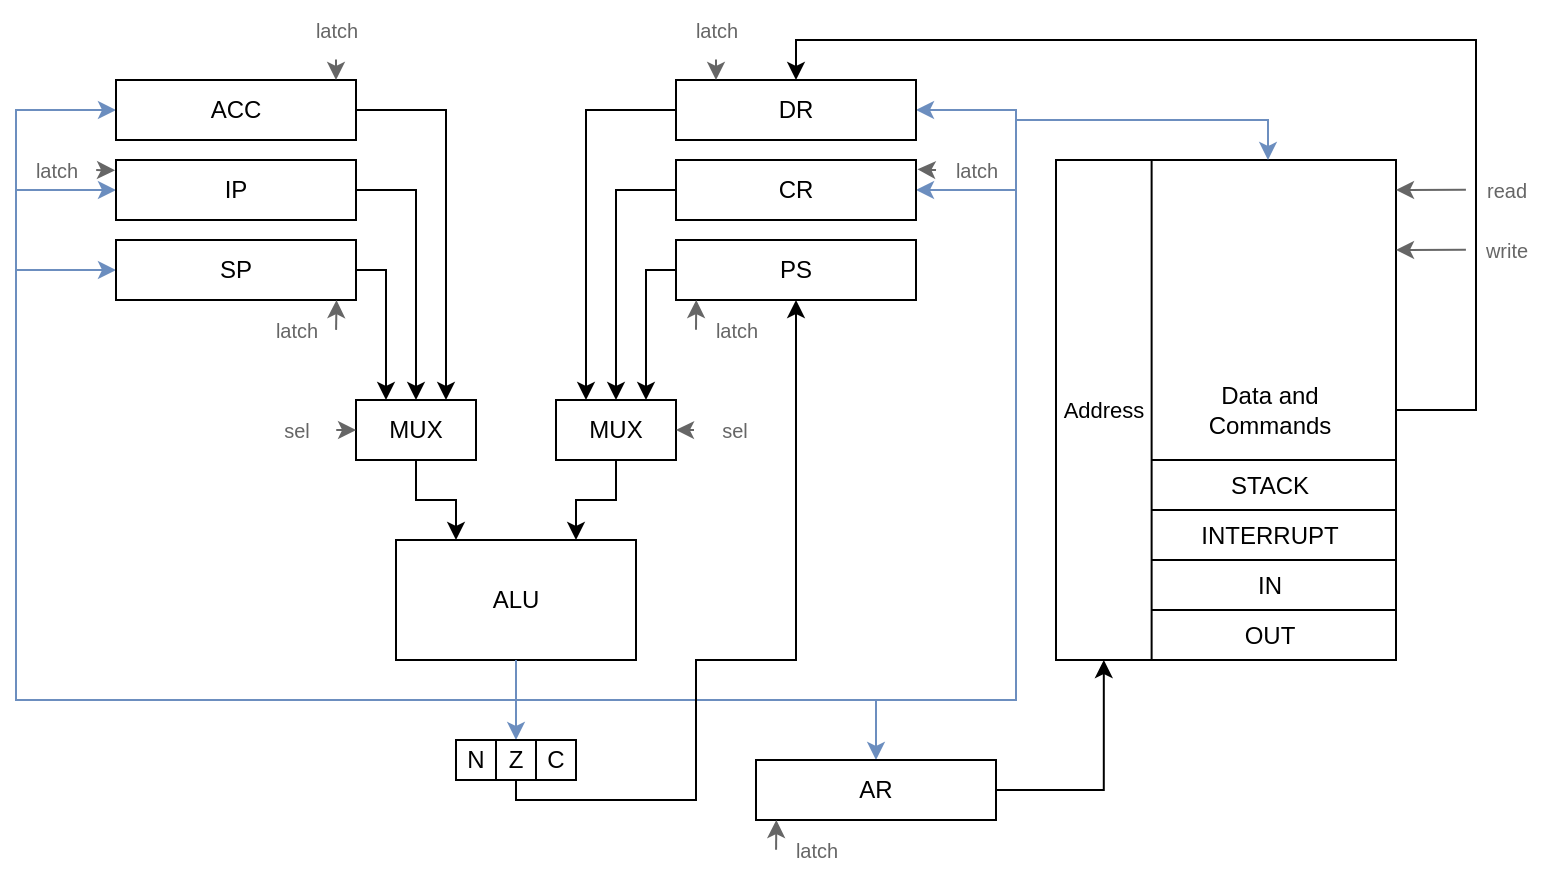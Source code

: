 <mxfile version="24.2.5" type="device">
  <diagram name="Page-1" id="nYb2lsMFF0q6Eh0Rql9e">
    <mxGraphModel dx="722" dy="441" grid="1" gridSize="10" guides="1" tooltips="1" connect="1" arrows="1" fold="1" page="1" pageScale="1" pageWidth="850" pageHeight="1100" math="0" shadow="0">
      <root>
        <mxCell id="0" />
        <mxCell id="1" parent="0" />
        <mxCell id="itecUeD8ZefJjj82JyJs-27" style="edgeStyle=orthogonalEdgeStyle;rounded=0;orthogonalLoop=1;jettySize=auto;html=1;entryX=0.5;entryY=0;entryDx=0;entryDy=0;fillColor=#dae8fc;strokeColor=#6c8ebf;" edge="1" parent="1" source="itecUeD8ZefJjj82JyJs-1" target="itecUeD8ZefJjj82JyJs-22">
          <mxGeometry relative="1" as="geometry" />
        </mxCell>
        <mxCell id="itecUeD8ZefJjj82JyJs-28" style="edgeStyle=orthogonalEdgeStyle;rounded=0;orthogonalLoop=1;jettySize=auto;html=1;entryX=1;entryY=0.5;entryDx=0;entryDy=0;fillColor=#dae8fc;strokeColor=#6c8ebf;" edge="1" parent="1" source="itecUeD8ZefJjj82JyJs-1" target="itecUeD8ZefJjj82JyJs-18">
          <mxGeometry relative="1" as="geometry">
            <mxPoint x="520" y="50" as="targetPoint" />
            <Array as="points">
              <mxPoint x="280" y="350" />
              <mxPoint x="530" y="350" />
              <mxPoint x="530" y="55" />
            </Array>
          </mxGeometry>
        </mxCell>
        <mxCell id="itecUeD8ZefJjj82JyJs-29" style="edgeStyle=orthogonalEdgeStyle;rounded=0;orthogonalLoop=1;jettySize=auto;html=1;entryX=0;entryY=0.5;entryDx=0;entryDy=0;fillColor=#dae8fc;strokeColor=#6c8ebf;" edge="1" parent="1" source="itecUeD8ZefJjj82JyJs-1" target="itecUeD8ZefJjj82JyJs-14">
          <mxGeometry relative="1" as="geometry">
            <mxPoint x="40" y="100" as="targetPoint" />
            <Array as="points">
              <mxPoint x="280" y="350" />
              <mxPoint x="30" y="350" />
              <mxPoint x="30" y="55" />
            </Array>
          </mxGeometry>
        </mxCell>
        <mxCell id="itecUeD8ZefJjj82JyJs-36" style="edgeStyle=orthogonalEdgeStyle;rounded=0;orthogonalLoop=1;jettySize=auto;html=1;entryX=0;entryY=0.5;entryDx=0;entryDy=0;fillColor=#dae8fc;strokeColor=#6c8ebf;" edge="1" parent="1" source="itecUeD8ZefJjj82JyJs-1" target="itecUeD8ZefJjj82JyJs-15">
          <mxGeometry relative="1" as="geometry">
            <Array as="points">
              <mxPoint x="280" y="350" />
              <mxPoint x="30" y="350" />
              <mxPoint x="30" y="95" />
            </Array>
          </mxGeometry>
        </mxCell>
        <mxCell id="itecUeD8ZefJjj82JyJs-37" style="edgeStyle=orthogonalEdgeStyle;rounded=0;orthogonalLoop=1;jettySize=auto;html=1;entryX=0;entryY=0.5;entryDx=0;entryDy=0;fillColor=#dae8fc;strokeColor=#6c8ebf;" edge="1" parent="1" source="itecUeD8ZefJjj82JyJs-1" target="itecUeD8ZefJjj82JyJs-16">
          <mxGeometry relative="1" as="geometry">
            <Array as="points">
              <mxPoint x="280" y="350" />
              <mxPoint x="30" y="350" />
              <mxPoint x="30" y="135" />
            </Array>
          </mxGeometry>
        </mxCell>
        <mxCell id="itecUeD8ZefJjj82JyJs-38" style="edgeStyle=orthogonalEdgeStyle;rounded=0;orthogonalLoop=1;jettySize=auto;html=1;entryX=1;entryY=0.5;entryDx=0;entryDy=0;fillColor=#dae8fc;strokeColor=#6c8ebf;" edge="1" parent="1" source="itecUeD8ZefJjj82JyJs-1" target="itecUeD8ZefJjj82JyJs-19">
          <mxGeometry relative="1" as="geometry">
            <Array as="points">
              <mxPoint x="280" y="350" />
              <mxPoint x="530" y="350" />
              <mxPoint x="530" y="95" />
            </Array>
          </mxGeometry>
        </mxCell>
        <mxCell id="itecUeD8ZefJjj82JyJs-40" style="edgeStyle=orthogonalEdgeStyle;rounded=0;orthogonalLoop=1;jettySize=auto;html=1;entryX=0.5;entryY=0;entryDx=0;entryDy=0;fillColor=#dae8fc;strokeColor=#6c8ebf;" edge="1" parent="1" source="itecUeD8ZefJjj82JyJs-1" target="itecUeD8ZefJjj82JyJs-17">
          <mxGeometry relative="1" as="geometry">
            <Array as="points">
              <mxPoint x="280" y="350" />
              <mxPoint x="460" y="350" />
            </Array>
          </mxGeometry>
        </mxCell>
        <mxCell id="itecUeD8ZefJjj82JyJs-1" value="ALU" style="rounded=0;whiteSpace=wrap;html=1;" vertex="1" parent="1">
          <mxGeometry x="220" y="270" width="120" height="60" as="geometry" />
        </mxCell>
        <mxCell id="itecUeD8ZefJjj82JyJs-4" style="edgeStyle=orthogonalEdgeStyle;rounded=0;orthogonalLoop=1;jettySize=auto;html=1;entryX=0.25;entryY=0;entryDx=0;entryDy=0;" edge="1" parent="1" source="itecUeD8ZefJjj82JyJs-2" target="itecUeD8ZefJjj82JyJs-1">
          <mxGeometry relative="1" as="geometry" />
        </mxCell>
        <mxCell id="itecUeD8ZefJjj82JyJs-2" value="MUX" style="rounded=0;whiteSpace=wrap;html=1;" vertex="1" parent="1">
          <mxGeometry x="200" y="200" width="60" height="30" as="geometry" />
        </mxCell>
        <mxCell id="itecUeD8ZefJjj82JyJs-5" style="edgeStyle=orthogonalEdgeStyle;rounded=0;orthogonalLoop=1;jettySize=auto;html=1;entryX=0.75;entryY=0;entryDx=0;entryDy=0;" edge="1" parent="1" source="itecUeD8ZefJjj82JyJs-3" target="itecUeD8ZefJjj82JyJs-1">
          <mxGeometry relative="1" as="geometry" />
        </mxCell>
        <mxCell id="itecUeD8ZefJjj82JyJs-3" value="MUX" style="rounded=0;whiteSpace=wrap;html=1;" vertex="1" parent="1">
          <mxGeometry x="300" y="200" width="60" height="30" as="geometry" />
        </mxCell>
        <mxCell id="itecUeD8ZefJjj82JyJs-13" value="" style="group" vertex="1" connectable="0" parent="1">
          <mxGeometry x="550" y="80" width="170" height="250" as="geometry" />
        </mxCell>
        <mxCell id="itecUeD8ZefJjj82JyJs-7" value="Data and&lt;div&gt;Commands&lt;/div&gt;" style="rounded=0;whiteSpace=wrap;html=1;" vertex="1" parent="itecUeD8ZefJjj82JyJs-13">
          <mxGeometry x="42.5" width="127.5" height="250" as="geometry" />
        </mxCell>
        <mxCell id="itecUeD8ZefJjj82JyJs-8" value="OUT" style="rounded=0;whiteSpace=wrap;html=1;" vertex="1" parent="itecUeD8ZefJjj82JyJs-13">
          <mxGeometry x="42.5" y="225" width="127.5" height="25" as="geometry" />
        </mxCell>
        <mxCell id="itecUeD8ZefJjj82JyJs-9" value="IN" style="rounded=0;whiteSpace=wrap;html=1;" vertex="1" parent="itecUeD8ZefJjj82JyJs-13">
          <mxGeometry x="42.5" y="200" width="127.5" height="25" as="geometry" />
        </mxCell>
        <mxCell id="itecUeD8ZefJjj82JyJs-10" value="STACK" style="rounded=0;whiteSpace=wrap;html=1;" vertex="1" parent="itecUeD8ZefJjj82JyJs-13">
          <mxGeometry x="42.5" y="150" width="127.5" height="25" as="geometry" />
        </mxCell>
        <mxCell id="itecUeD8ZefJjj82JyJs-11" value="INTERRUPT" style="rounded=0;whiteSpace=wrap;html=1;" vertex="1" parent="itecUeD8ZefJjj82JyJs-13">
          <mxGeometry x="42.5" y="175" width="127.5" height="25" as="geometry" />
        </mxCell>
        <mxCell id="itecUeD8ZefJjj82JyJs-12" value="&lt;font style=&quot;font-size: 11px;&quot;&gt;Address&lt;/font&gt;" style="rounded=0;whiteSpace=wrap;html=1;" vertex="1" parent="itecUeD8ZefJjj82JyJs-13">
          <mxGeometry width="47.812" height="250" as="geometry" />
        </mxCell>
        <mxCell id="itecUeD8ZefJjj82JyJs-35" style="edgeStyle=orthogonalEdgeStyle;rounded=0;orthogonalLoop=1;jettySize=auto;html=1;entryX=0.75;entryY=0;entryDx=0;entryDy=0;" edge="1" parent="1" source="itecUeD8ZefJjj82JyJs-14" target="itecUeD8ZefJjj82JyJs-2">
          <mxGeometry relative="1" as="geometry">
            <Array as="points">
              <mxPoint x="245" y="55" />
            </Array>
          </mxGeometry>
        </mxCell>
        <mxCell id="itecUeD8ZefJjj82JyJs-14" value="ACC" style="rounded=0;whiteSpace=wrap;html=1;" vertex="1" parent="1">
          <mxGeometry x="80" y="40" width="120" height="30" as="geometry" />
        </mxCell>
        <mxCell id="itecUeD8ZefJjj82JyJs-34" style="edgeStyle=orthogonalEdgeStyle;rounded=0;orthogonalLoop=1;jettySize=auto;html=1;entryX=0.5;entryY=0;entryDx=0;entryDy=0;" edge="1" parent="1" source="itecUeD8ZefJjj82JyJs-15" target="itecUeD8ZefJjj82JyJs-2">
          <mxGeometry relative="1" as="geometry">
            <Array as="points">
              <mxPoint x="230" y="95" />
            </Array>
          </mxGeometry>
        </mxCell>
        <mxCell id="itecUeD8ZefJjj82JyJs-15" value="IP" style="rounded=0;whiteSpace=wrap;html=1;" vertex="1" parent="1">
          <mxGeometry x="80" y="80" width="120" height="30" as="geometry" />
        </mxCell>
        <mxCell id="itecUeD8ZefJjj82JyJs-33" style="edgeStyle=orthogonalEdgeStyle;rounded=0;orthogonalLoop=1;jettySize=auto;html=1;entryX=0.25;entryY=0;entryDx=0;entryDy=0;" edge="1" parent="1" source="itecUeD8ZefJjj82JyJs-16" target="itecUeD8ZefJjj82JyJs-2">
          <mxGeometry relative="1" as="geometry">
            <Array as="points">
              <mxPoint x="215" y="135" />
            </Array>
          </mxGeometry>
        </mxCell>
        <mxCell id="itecUeD8ZefJjj82JyJs-16" value="SP" style="rounded=0;whiteSpace=wrap;html=1;" vertex="1" parent="1">
          <mxGeometry x="80" y="120" width="120" height="30" as="geometry" />
        </mxCell>
        <mxCell id="itecUeD8ZefJjj82JyJs-24" style="edgeStyle=orthogonalEdgeStyle;rounded=0;orthogonalLoop=1;jettySize=auto;html=1;entryX=0.5;entryY=1;entryDx=0;entryDy=0;" edge="1" parent="1" source="itecUeD8ZefJjj82JyJs-17" target="itecUeD8ZefJjj82JyJs-12">
          <mxGeometry relative="1" as="geometry">
            <mxPoint x="580" y="370" as="targetPoint" />
            <Array as="points">
              <mxPoint x="574" y="395" />
            </Array>
          </mxGeometry>
        </mxCell>
        <mxCell id="itecUeD8ZefJjj82JyJs-17" value="AR" style="rounded=0;whiteSpace=wrap;html=1;" vertex="1" parent="1">
          <mxGeometry x="400" y="380" width="120" height="30" as="geometry" />
        </mxCell>
        <mxCell id="itecUeD8ZefJjj82JyJs-30" style="edgeStyle=orthogonalEdgeStyle;rounded=0;orthogonalLoop=1;jettySize=auto;html=1;entryX=0.25;entryY=0;entryDx=0;entryDy=0;" edge="1" parent="1" source="itecUeD8ZefJjj82JyJs-18" target="itecUeD8ZefJjj82JyJs-3">
          <mxGeometry relative="1" as="geometry">
            <Array as="points">
              <mxPoint x="315" y="55" />
            </Array>
          </mxGeometry>
        </mxCell>
        <mxCell id="itecUeD8ZefJjj82JyJs-41" style="edgeStyle=orthogonalEdgeStyle;rounded=0;orthogonalLoop=1;jettySize=auto;html=1;exitX=0.5;exitY=1;exitDx=0;exitDy=0;fillColor=#dae8fc;strokeColor=#6c8ebf;entryX=0.5;entryY=0;entryDx=0;entryDy=0;" edge="1" parent="1" source="itecUeD8ZefJjj82JyJs-1" target="itecUeD8ZefJjj82JyJs-7">
          <mxGeometry relative="1" as="geometry">
            <mxPoint x="630" y="70" as="targetPoint" />
            <Array as="points">
              <mxPoint x="280" y="350" />
              <mxPoint x="530" y="350" />
              <mxPoint x="530" y="60" />
              <mxPoint x="656" y="60" />
              <mxPoint x="656" y="80" />
            </Array>
          </mxGeometry>
        </mxCell>
        <mxCell id="itecUeD8ZefJjj82JyJs-18" value="DR" style="rounded=0;whiteSpace=wrap;html=1;" vertex="1" parent="1">
          <mxGeometry x="360" y="40" width="120" height="30" as="geometry" />
        </mxCell>
        <mxCell id="itecUeD8ZefJjj82JyJs-31" style="edgeStyle=orthogonalEdgeStyle;rounded=0;orthogonalLoop=1;jettySize=auto;html=1;entryX=0.5;entryY=0;entryDx=0;entryDy=0;" edge="1" parent="1" source="itecUeD8ZefJjj82JyJs-19" target="itecUeD8ZefJjj82JyJs-3">
          <mxGeometry relative="1" as="geometry">
            <Array as="points">
              <mxPoint x="330" y="95" />
            </Array>
          </mxGeometry>
        </mxCell>
        <mxCell id="itecUeD8ZefJjj82JyJs-19" value="CR" style="rounded=0;whiteSpace=wrap;html=1;" vertex="1" parent="1">
          <mxGeometry x="360" y="80" width="120" height="30" as="geometry" />
        </mxCell>
        <mxCell id="itecUeD8ZefJjj82JyJs-32" style="edgeStyle=orthogonalEdgeStyle;rounded=0;orthogonalLoop=1;jettySize=auto;html=1;entryX=0.75;entryY=0;entryDx=0;entryDy=0;" edge="1" parent="1" source="itecUeD8ZefJjj82JyJs-20" target="itecUeD8ZefJjj82JyJs-3">
          <mxGeometry relative="1" as="geometry">
            <Array as="points">
              <mxPoint x="345" y="135" />
            </Array>
          </mxGeometry>
        </mxCell>
        <mxCell id="itecUeD8ZefJjj82JyJs-20" value="PS" style="rounded=0;whiteSpace=wrap;html=1;" vertex="1" parent="1">
          <mxGeometry x="360" y="120" width="120" height="30" as="geometry" />
        </mxCell>
        <mxCell id="itecUeD8ZefJjj82JyJs-25" value="" style="group" vertex="1" connectable="0" parent="1">
          <mxGeometry x="250" y="370" width="60" height="20" as="geometry" />
        </mxCell>
        <mxCell id="itecUeD8ZefJjj82JyJs-21" value="N" style="rounded=0;whiteSpace=wrap;html=1;" vertex="1" parent="itecUeD8ZefJjj82JyJs-25">
          <mxGeometry width="20" height="20" as="geometry" />
        </mxCell>
        <mxCell id="itecUeD8ZefJjj82JyJs-22" value="Z" style="rounded=0;whiteSpace=wrap;html=1;" vertex="1" parent="itecUeD8ZefJjj82JyJs-25">
          <mxGeometry x="20" width="20" height="20" as="geometry" />
        </mxCell>
        <mxCell id="itecUeD8ZefJjj82JyJs-23" value="C" style="rounded=0;whiteSpace=wrap;html=1;" vertex="1" parent="itecUeD8ZefJjj82JyJs-25">
          <mxGeometry x="40" width="20" height="20" as="geometry" />
        </mxCell>
        <mxCell id="itecUeD8ZefJjj82JyJs-43" style="edgeStyle=orthogonalEdgeStyle;rounded=0;orthogonalLoop=1;jettySize=auto;html=1;entryX=0.5;entryY=1;entryDx=0;entryDy=0;" edge="1" parent="1" source="itecUeD8ZefJjj82JyJs-22" target="itecUeD8ZefJjj82JyJs-20">
          <mxGeometry relative="1" as="geometry">
            <Array as="points">
              <mxPoint x="280" y="400" />
              <mxPoint x="370" y="400" />
              <mxPoint x="370" y="330" />
              <mxPoint x="420" y="330" />
            </Array>
          </mxGeometry>
        </mxCell>
        <mxCell id="itecUeD8ZefJjj82JyJs-44" style="edgeStyle=orthogonalEdgeStyle;rounded=0;orthogonalLoop=1;jettySize=auto;html=1;entryX=0.5;entryY=0;entryDx=0;entryDy=0;" edge="1" parent="1" source="itecUeD8ZefJjj82JyJs-7" target="itecUeD8ZefJjj82JyJs-18">
          <mxGeometry relative="1" as="geometry">
            <Array as="points">
              <mxPoint x="760" y="205" />
              <mxPoint x="760" y="20" />
              <mxPoint x="420" y="20" />
            </Array>
          </mxGeometry>
        </mxCell>
        <mxCell id="itecUeD8ZefJjj82JyJs-49" value="" style="group" vertex="1" connectable="0" parent="1">
          <mxGeometry x="720" y="80" width="80" height="30" as="geometry" />
        </mxCell>
        <mxCell id="itecUeD8ZefJjj82JyJs-45" value="" style="endArrow=classic;html=1;rounded=0;strokeColor=#666666;exitX=-0.001;exitY=0.495;exitDx=0;exitDy=0;exitPerimeter=0;" edge="1" parent="itecUeD8ZefJjj82JyJs-49" source="itecUeD8ZefJjj82JyJs-46">
          <mxGeometry width="50" height="50" relative="1" as="geometry">
            <mxPoint y="-10" as="sourcePoint" />
            <mxPoint y="15" as="targetPoint" />
          </mxGeometry>
        </mxCell>
        <mxCell id="itecUeD8ZefJjj82JyJs-46" value="&lt;font style=&quot;font-size: 10px;&quot;&gt;read&lt;/font&gt;" style="text;html=1;align=center;verticalAlign=middle;resizable=0;points=[];autosize=1;strokeColor=none;fillColor=none;fontColor=#666666;" vertex="1" parent="itecUeD8ZefJjj82JyJs-49">
          <mxGeometry x="35" width="40" height="30" as="geometry" />
        </mxCell>
        <mxCell id="itecUeD8ZefJjj82JyJs-50" value="" style="endArrow=classic;html=1;rounded=0;strokeColor=#666666;exitX=-0.001;exitY=0.495;exitDx=0;exitDy=0;exitPerimeter=0;" edge="1" parent="1" source="itecUeD8ZefJjj82JyJs-51">
          <mxGeometry width="50" height="50" relative="1" as="geometry">
            <mxPoint x="720" y="100" as="sourcePoint" />
            <mxPoint x="720" y="125" as="targetPoint" />
          </mxGeometry>
        </mxCell>
        <mxCell id="itecUeD8ZefJjj82JyJs-51" value="&lt;font style=&quot;font-size: 10px;&quot;&gt;write&lt;/font&gt;" style="text;html=1;align=center;verticalAlign=middle;resizable=0;points=[];autosize=1;strokeColor=none;fillColor=none;fontColor=#666666;" vertex="1" parent="1">
          <mxGeometry x="755" y="110" width="40" height="30" as="geometry" />
        </mxCell>
        <mxCell id="itecUeD8ZefJjj82JyJs-54" value="" style="endArrow=classic;html=1;rounded=0;strokeColor=#666666;exitX=-0.001;exitY=0.495;exitDx=0;exitDy=0;exitPerimeter=0;entryX=0.834;entryY=1.021;entryDx=0;entryDy=0;entryPerimeter=0;" edge="1" parent="1" source="itecUeD8ZefJjj82JyJs-55">
          <mxGeometry width="50" height="50" relative="1" as="geometry">
            <mxPoint x="335.04" y="139.37" as="sourcePoint" />
            <mxPoint x="370.12" y="150" as="targetPoint" />
          </mxGeometry>
        </mxCell>
        <mxCell id="itecUeD8ZefJjj82JyJs-55" value="&lt;font style=&quot;font-size: 10px;&quot;&gt;latch&lt;/font&gt;" style="text;html=1;align=center;verticalAlign=middle;resizable=0;points=[];autosize=1;strokeColor=none;fillColor=none;fontColor=#666666;" vertex="1" parent="1">
          <mxGeometry x="370.04" y="150" width="40" height="30" as="geometry" />
        </mxCell>
        <mxCell id="itecUeD8ZefJjj82JyJs-64" value="" style="endArrow=classic;html=1;rounded=0;strokeColor=#666666;exitX=1;exitY=0.498;exitDx=0;exitDy=0;exitPerimeter=0;entryX=0.919;entryY=1.002;entryDx=0;entryDy=0;entryPerimeter=0;" edge="1" parent="1" source="itecUeD8ZefJjj82JyJs-65" target="itecUeD8ZefJjj82JyJs-16">
          <mxGeometry width="50" height="50" relative="1" as="geometry">
            <mxPoint x="115.04" y="139.37" as="sourcePoint" />
            <mxPoint x="150.12" y="150" as="targetPoint" />
          </mxGeometry>
        </mxCell>
        <mxCell id="itecUeD8ZefJjj82JyJs-65" value="&lt;font style=&quot;font-size: 10px;&quot;&gt;latch&lt;/font&gt;" style="text;html=1;align=center;verticalAlign=middle;resizable=0;points=[];autosize=1;strokeColor=none;fillColor=none;fontColor=#666666;" vertex="1" parent="1">
          <mxGeometry x="150.04" y="150" width="40" height="30" as="geometry" />
        </mxCell>
        <mxCell id="itecUeD8ZefJjj82JyJs-66" value="" style="endArrow=classic;html=1;rounded=0;strokeColor=#666666;exitX=1.002;exitY=0.501;exitDx=0;exitDy=0;exitPerimeter=0;entryX=-0.004;entryY=0.172;entryDx=0;entryDy=0;entryPerimeter=0;" edge="1" parent="1" source="itecUeD8ZefJjj82JyJs-67" target="itecUeD8ZefJjj82JyJs-15">
          <mxGeometry width="50" height="50" relative="1" as="geometry">
            <mxPoint x="195.04" y="50" as="sourcePoint" />
            <mxPoint x="200" y="85" as="targetPoint" />
          </mxGeometry>
        </mxCell>
        <mxCell id="itecUeD8ZefJjj82JyJs-67" value="&lt;font style=&quot;font-size: 10px;&quot;&gt;latch&lt;/font&gt;" style="text;html=1;align=center;verticalAlign=middle;resizable=0;points=[];autosize=1;strokeColor=none;fillColor=none;fontColor=#666666;" vertex="1" parent="1">
          <mxGeometry x="30" y="70" width="40" height="30" as="geometry" />
        </mxCell>
        <mxCell id="itecUeD8ZefJjj82JyJs-70" value="" style="endArrow=classic;html=1;rounded=0;strokeColor=#666666;exitX=0.5;exitY=0.991;exitDx=0;exitDy=0;exitPerimeter=0;" edge="1" parent="1" source="itecUeD8ZefJjj82JyJs-71">
          <mxGeometry width="50" height="50" relative="1" as="geometry">
            <mxPoint x="155.04" y="-20" as="sourcePoint" />
            <mxPoint x="190" y="40" as="targetPoint" />
          </mxGeometry>
        </mxCell>
        <mxCell id="itecUeD8ZefJjj82JyJs-71" value="&lt;font style=&quot;font-size: 10px;&quot;&gt;latch&lt;/font&gt;" style="text;html=1;align=center;verticalAlign=middle;resizable=0;points=[];autosize=1;strokeColor=none;fillColor=none;fontColor=#666666;" vertex="1" parent="1">
          <mxGeometry x="170" width="40" height="30" as="geometry" />
        </mxCell>
        <mxCell id="itecUeD8ZefJjj82JyJs-75" value="" style="endArrow=classic;html=1;rounded=0;strokeColor=#666666;exitX=0.5;exitY=0.991;exitDx=0;exitDy=0;exitPerimeter=0;" edge="1" parent="1" source="itecUeD8ZefJjj82JyJs-76">
          <mxGeometry width="50" height="50" relative="1" as="geometry">
            <mxPoint x="345.04" y="-20" as="sourcePoint" />
            <mxPoint x="380" y="40" as="targetPoint" />
          </mxGeometry>
        </mxCell>
        <mxCell id="itecUeD8ZefJjj82JyJs-76" value="&lt;font style=&quot;font-size: 10px;&quot;&gt;latch&lt;/font&gt;" style="text;html=1;align=center;verticalAlign=middle;resizable=0;points=[];autosize=1;strokeColor=none;fillColor=none;fontColor=#666666;" vertex="1" parent="1">
          <mxGeometry x="360" width="40" height="30" as="geometry" />
        </mxCell>
        <mxCell id="itecUeD8ZefJjj82JyJs-77" value="" style="endArrow=classic;html=1;rounded=0;strokeColor=#666666;exitX=0;exitY=0.502;exitDx=0;exitDy=0;exitPerimeter=0;entryX=1.006;entryY=0.156;entryDx=0;entryDy=0;entryPerimeter=0;" edge="1" parent="1" source="itecUeD8ZefJjj82JyJs-78" target="itecUeD8ZefJjj82JyJs-19">
          <mxGeometry width="50" height="50" relative="1" as="geometry">
            <mxPoint x="475.04" y="50" as="sourcePoint" />
            <mxPoint x="510" y="110" as="targetPoint" />
          </mxGeometry>
        </mxCell>
        <mxCell id="itecUeD8ZefJjj82JyJs-78" value="&lt;font style=&quot;font-size: 10px;&quot;&gt;latch&lt;/font&gt;" style="text;html=1;align=center;verticalAlign=middle;resizable=0;points=[];autosize=1;strokeColor=none;fillColor=none;fontColor=#666666;" vertex="1" parent="1">
          <mxGeometry x="490" y="70" width="40" height="30" as="geometry" />
        </mxCell>
        <mxCell id="itecUeD8ZefJjj82JyJs-79" value="" style="endArrow=classic;html=1;rounded=0;strokeColor=#666666;exitX=-0.001;exitY=0.495;exitDx=0;exitDy=0;exitPerimeter=0;entryX=0.834;entryY=1.021;entryDx=0;entryDy=0;entryPerimeter=0;" edge="1" parent="1" source="itecUeD8ZefJjj82JyJs-80">
          <mxGeometry width="50" height="50" relative="1" as="geometry">
            <mxPoint x="375.08" y="399.37" as="sourcePoint" />
            <mxPoint x="410.16" y="410" as="targetPoint" />
          </mxGeometry>
        </mxCell>
        <mxCell id="itecUeD8ZefJjj82JyJs-80" value="&lt;font style=&quot;font-size: 10px;&quot;&gt;latch&lt;/font&gt;" style="text;html=1;align=center;verticalAlign=middle;resizable=0;points=[];autosize=1;strokeColor=none;fillColor=none;fontColor=#666666;" vertex="1" parent="1">
          <mxGeometry x="410.08" y="410" width="40" height="30" as="geometry" />
        </mxCell>
        <mxCell id="itecUeD8ZefJjj82JyJs-81" value="" style="endArrow=classic;html=1;rounded=0;strokeColor=#666666;exitX=0;exitY=0.502;exitDx=0;exitDy=0;exitPerimeter=0;entryX=1.006;entryY=0.156;entryDx=0;entryDy=0;entryPerimeter=0;" edge="1" parent="1" source="itecUeD8ZefJjj82JyJs-82">
          <mxGeometry width="50" height="50" relative="1" as="geometry">
            <mxPoint x="354.04" y="180" as="sourcePoint" />
            <mxPoint x="360" y="215" as="targetPoint" />
          </mxGeometry>
        </mxCell>
        <mxCell id="itecUeD8ZefJjj82JyJs-82" value="&lt;font style=&quot;font-size: 10px;&quot;&gt;sel&lt;/font&gt;" style="text;html=1;align=center;verticalAlign=middle;resizable=0;points=[];autosize=1;strokeColor=none;fillColor=none;fontColor=#666666;" vertex="1" parent="1">
          <mxGeometry x="369" y="200" width="40" height="30" as="geometry" />
        </mxCell>
        <mxCell id="itecUeD8ZefJjj82JyJs-83" value="" style="endArrow=classic;html=1;rounded=0;strokeColor=#666666;exitX=1.002;exitY=0.501;exitDx=0;exitDy=0;exitPerimeter=0;entryX=-0.004;entryY=0.172;entryDx=0;entryDy=0;entryPerimeter=0;" edge="1" parent="1" source="itecUeD8ZefJjj82JyJs-84">
          <mxGeometry width="50" height="50" relative="1" as="geometry">
            <mxPoint x="315.08" y="180" as="sourcePoint" />
            <mxPoint x="200.04" y="215" as="targetPoint" />
          </mxGeometry>
        </mxCell>
        <mxCell id="itecUeD8ZefJjj82JyJs-84" value="&lt;font style=&quot;font-size: 10px;&quot;&gt;sel&lt;/font&gt;" style="text;html=1;align=center;verticalAlign=middle;resizable=0;points=[];autosize=1;strokeColor=none;fillColor=none;fontColor=#666666;" vertex="1" parent="1">
          <mxGeometry x="150.04" y="200" width="40" height="30" as="geometry" />
        </mxCell>
      </root>
    </mxGraphModel>
  </diagram>
</mxfile>
